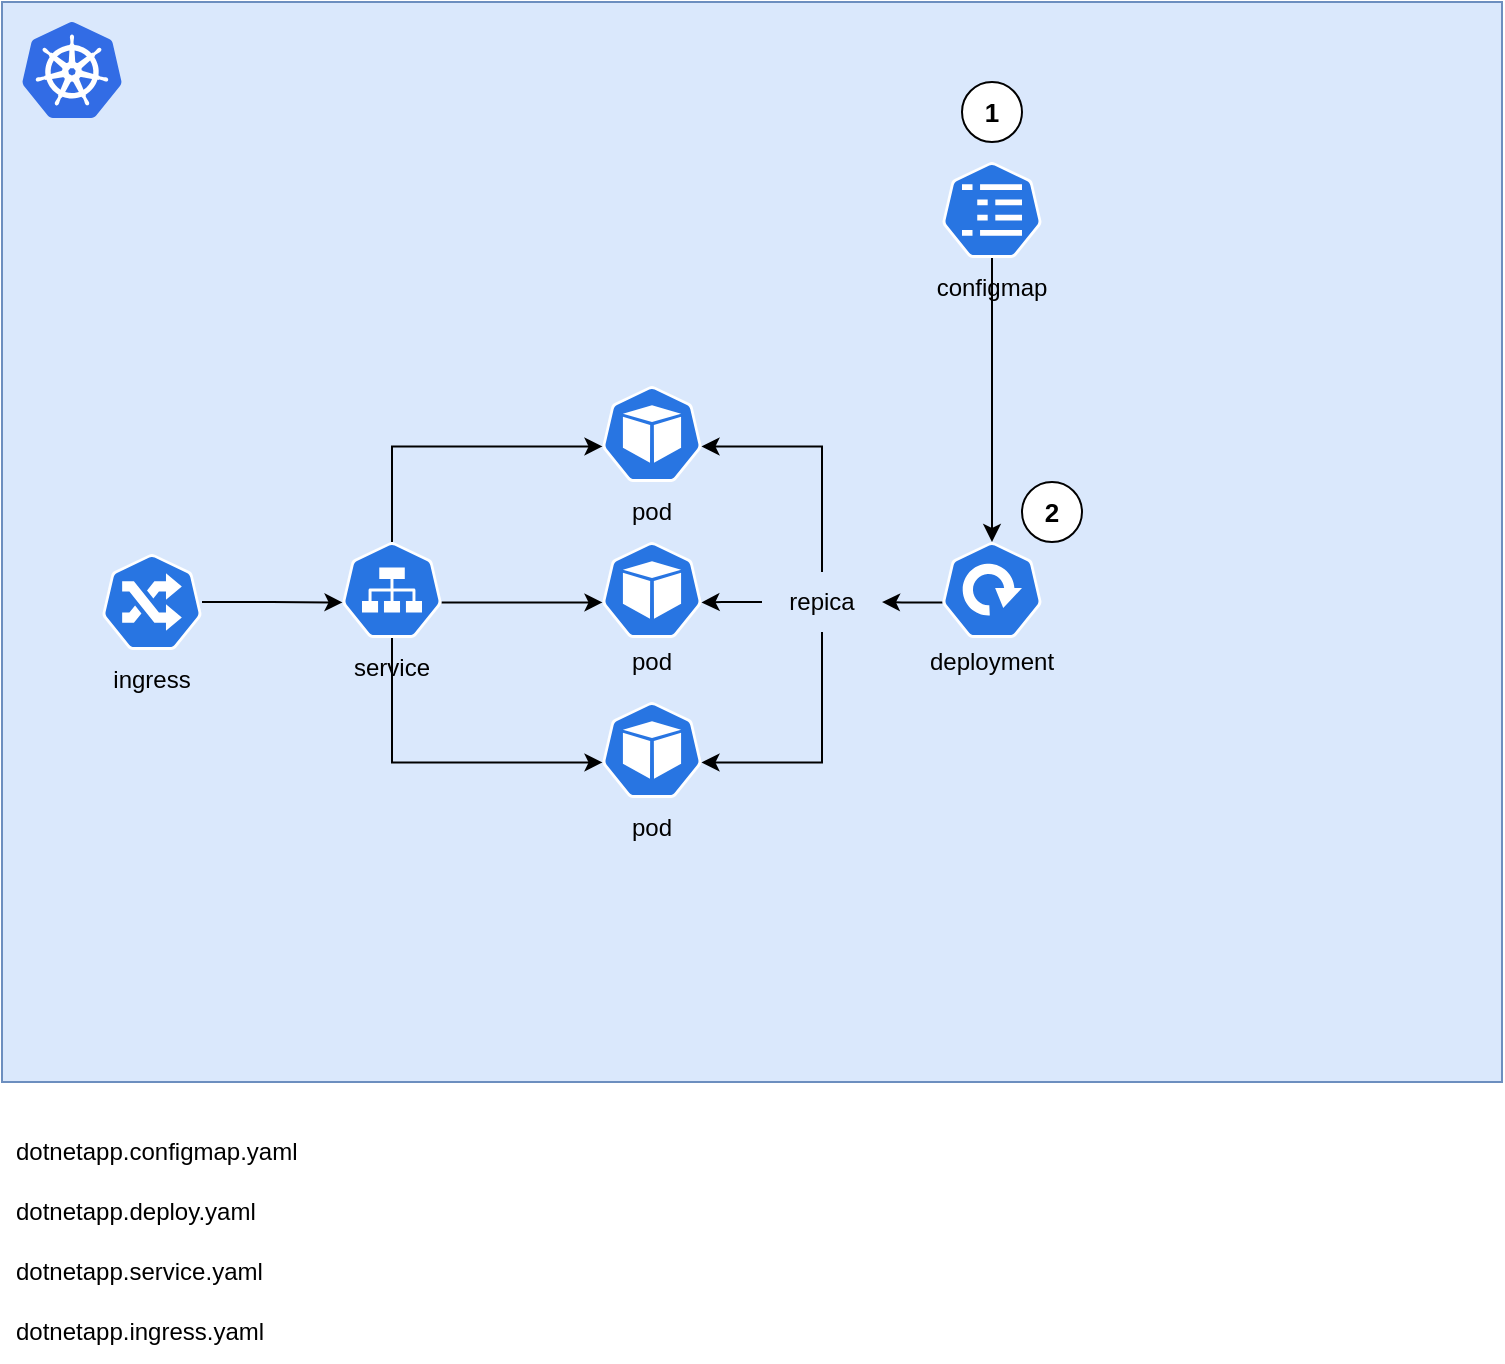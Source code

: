 <mxfile version="21.0.2" type="github">
  <diagram name="Page-1" id="ESKwlWflOJjkLpQTLM2p">
    <mxGraphModel dx="1434" dy="808" grid="1" gridSize="10" guides="1" tooltips="1" connect="1" arrows="1" fold="1" page="1" pageScale="1" pageWidth="827" pageHeight="1169" math="0" shadow="0">
      <root>
        <mxCell id="0" />
        <mxCell id="1" parent="0" />
        <mxCell id="Jg2JnqgivAytyahi90kR-3" value="" style="rounded=0;whiteSpace=wrap;html=1;fillColor=#dae8fc;strokeColor=#6c8ebf;" vertex="1" parent="1">
          <mxGeometry x="40" y="40" width="750" height="540" as="geometry" />
        </mxCell>
        <mxCell id="Jg2JnqgivAytyahi90kR-2" value="" style="sketch=0;aspect=fixed;html=1;points=[];align=center;image;fontSize=12;image=img/lib/mscae/Kubernetes.svg;" vertex="1" parent="1">
          <mxGeometry x="50" y="50" width="50" height="48" as="geometry" />
        </mxCell>
        <mxCell id="Jg2JnqgivAytyahi90kR-13" style="edgeStyle=orthogonalEdgeStyle;rounded=0;orthogonalLoop=1;jettySize=auto;html=1;exitX=0.005;exitY=0.63;exitDx=0;exitDy=0;exitPerimeter=0;" edge="1" parent="1" source="Jg2JnqgivAytyahi90kR-4" target="Jg2JnqgivAytyahi90kR-9">
          <mxGeometry relative="1" as="geometry" />
        </mxCell>
        <mxCell id="Jg2JnqgivAytyahi90kR-4" value="" style="sketch=0;html=1;dashed=0;whitespace=wrap;fillColor=#2875E2;strokeColor=#ffffff;points=[[0.005,0.63,0],[0.1,0.2,0],[0.9,0.2,0],[0.5,0,0],[0.995,0.63,0],[0.72,0.99,0],[0.5,1,0],[0.28,0.99,0]];verticalLabelPosition=bottom;align=center;verticalAlign=top;shape=mxgraph.kubernetes.icon;prIcon=deploy" vertex="1" parent="1">
          <mxGeometry x="510" y="310" width="50" height="48" as="geometry" />
        </mxCell>
        <mxCell id="Jg2JnqgivAytyahi90kR-5" value="" style="sketch=0;html=1;dashed=0;whitespace=wrap;fillColor=#2875E2;strokeColor=#ffffff;points=[[0.005,0.63,0],[0.1,0.2,0],[0.9,0.2,0],[0.5,0,0],[0.995,0.63,0],[0.72,0.99,0],[0.5,1,0],[0.28,0.99,0]];verticalLabelPosition=bottom;align=center;verticalAlign=top;shape=mxgraph.kubernetes.icon;prIcon=pod" vertex="1" parent="1">
          <mxGeometry x="340" y="232" width="50" height="48" as="geometry" />
        </mxCell>
        <mxCell id="Jg2JnqgivAytyahi90kR-6" value="" style="sketch=0;html=1;dashed=0;whitespace=wrap;fillColor=#2875E2;strokeColor=#ffffff;points=[[0.005,0.63,0],[0.1,0.2,0],[0.9,0.2,0],[0.5,0,0],[0.995,0.63,0],[0.72,0.99,0],[0.5,1,0],[0.28,0.99,0]];verticalLabelPosition=bottom;align=center;verticalAlign=top;shape=mxgraph.kubernetes.icon;prIcon=pod" vertex="1" parent="1">
          <mxGeometry x="340" y="310" width="50" height="48" as="geometry" />
        </mxCell>
        <mxCell id="Jg2JnqgivAytyahi90kR-7" value="" style="sketch=0;html=1;dashed=0;whitespace=wrap;fillColor=#2875E2;strokeColor=#ffffff;points=[[0.005,0.63,0],[0.1,0.2,0],[0.9,0.2,0],[0.5,0,0],[0.995,0.63,0],[0.72,0.99,0],[0.5,1,0],[0.28,0.99,0]];verticalLabelPosition=bottom;align=center;verticalAlign=top;shape=mxgraph.kubernetes.icon;prIcon=pod" vertex="1" parent="1">
          <mxGeometry x="340" y="390" width="50" height="48" as="geometry" />
        </mxCell>
        <mxCell id="Jg2JnqgivAytyahi90kR-14" style="edgeStyle=orthogonalEdgeStyle;rounded=0;orthogonalLoop=1;jettySize=auto;html=1;entryX=0.995;entryY=0.63;entryDx=0;entryDy=0;entryPerimeter=0;" edge="1" parent="1" source="Jg2JnqgivAytyahi90kR-9" target="Jg2JnqgivAytyahi90kR-6">
          <mxGeometry relative="1" as="geometry" />
        </mxCell>
        <mxCell id="Jg2JnqgivAytyahi90kR-15" style="edgeStyle=orthogonalEdgeStyle;rounded=0;orthogonalLoop=1;jettySize=auto;html=1;exitX=0.5;exitY=0;exitDx=0;exitDy=0;entryX=0.995;entryY=0.63;entryDx=0;entryDy=0;entryPerimeter=0;" edge="1" parent="1" source="Jg2JnqgivAytyahi90kR-9" target="Jg2JnqgivAytyahi90kR-5">
          <mxGeometry relative="1" as="geometry" />
        </mxCell>
        <mxCell id="Jg2JnqgivAytyahi90kR-16" style="edgeStyle=orthogonalEdgeStyle;rounded=0;orthogonalLoop=1;jettySize=auto;html=1;exitX=0.5;exitY=1;exitDx=0;exitDy=0;entryX=0.995;entryY=0.63;entryDx=0;entryDy=0;entryPerimeter=0;" edge="1" parent="1" source="Jg2JnqgivAytyahi90kR-9" target="Jg2JnqgivAytyahi90kR-7">
          <mxGeometry relative="1" as="geometry" />
        </mxCell>
        <mxCell id="Jg2JnqgivAytyahi90kR-9" value="repica" style="text;html=1;strokeColor=none;fillColor=none;align=center;verticalAlign=middle;whiteSpace=wrap;rounded=0;" vertex="1" parent="1">
          <mxGeometry x="420" y="325" width="60" height="30" as="geometry" />
        </mxCell>
        <mxCell id="Jg2JnqgivAytyahi90kR-10" value="configmap" style="text;html=1;strokeColor=none;fillColor=none;align=center;verticalAlign=middle;whiteSpace=wrap;rounded=0;" vertex="1" parent="1">
          <mxGeometry x="505" y="168" width="60" height="30" as="geometry" />
        </mxCell>
        <mxCell id="Jg2JnqgivAytyahi90kR-12" style="edgeStyle=orthogonalEdgeStyle;rounded=0;orthogonalLoop=1;jettySize=auto;html=1;exitX=0.5;exitY=1;exitDx=0;exitDy=0;exitPerimeter=0;entryX=0.5;entryY=0;entryDx=0;entryDy=0;entryPerimeter=0;" edge="1" parent="1" source="Jg2JnqgivAytyahi90kR-11" target="Jg2JnqgivAytyahi90kR-4">
          <mxGeometry relative="1" as="geometry" />
        </mxCell>
        <mxCell id="Jg2JnqgivAytyahi90kR-11" value="" style="sketch=0;html=1;dashed=0;whitespace=wrap;fillColor=#2875E2;strokeColor=#ffffff;points=[[0.005,0.63,0],[0.1,0.2,0],[0.9,0.2,0],[0.5,0,0],[0.995,0.63,0],[0.72,0.99,0],[0.5,1,0],[0.28,0.99,0]];verticalLabelPosition=bottom;align=center;verticalAlign=top;shape=mxgraph.kubernetes.icon;prIcon=cm" vertex="1" parent="1">
          <mxGeometry x="510" y="120" width="50" height="48" as="geometry" />
        </mxCell>
        <mxCell id="Jg2JnqgivAytyahi90kR-17" value="1" style="ellipse;whiteSpace=wrap;html=1;aspect=fixed;fontSize=13;fontStyle=1" vertex="1" parent="1">
          <mxGeometry x="520" y="80" width="30" height="30" as="geometry" />
        </mxCell>
        <mxCell id="Jg2JnqgivAytyahi90kR-18" value="deployment" style="text;html=1;strokeColor=none;fillColor=none;align=center;verticalAlign=middle;whiteSpace=wrap;rounded=0;" vertex="1" parent="1">
          <mxGeometry x="505" y="355" width="60" height="30" as="geometry" />
        </mxCell>
        <mxCell id="Jg2JnqgivAytyahi90kR-19" value="pod" style="text;html=1;strokeColor=none;fillColor=none;align=center;verticalAlign=middle;whiteSpace=wrap;rounded=0;" vertex="1" parent="1">
          <mxGeometry x="335" y="280" width="60" height="30" as="geometry" />
        </mxCell>
        <mxCell id="Jg2JnqgivAytyahi90kR-20" value="pod" style="text;html=1;strokeColor=none;fillColor=none;align=center;verticalAlign=middle;whiteSpace=wrap;rounded=0;" vertex="1" parent="1">
          <mxGeometry x="335" y="355" width="60" height="30" as="geometry" />
        </mxCell>
        <mxCell id="Jg2JnqgivAytyahi90kR-21" value="pod" style="text;html=1;strokeColor=none;fillColor=none;align=center;verticalAlign=middle;whiteSpace=wrap;rounded=0;" vertex="1" parent="1">
          <mxGeometry x="335" y="438" width="60" height="30" as="geometry" />
        </mxCell>
        <mxCell id="Jg2JnqgivAytyahi90kR-22" value="2" style="ellipse;whiteSpace=wrap;html=1;aspect=fixed;fontSize=13;fontStyle=1" vertex="1" parent="1">
          <mxGeometry x="550" y="280" width="30" height="30" as="geometry" />
        </mxCell>
        <mxCell id="Jg2JnqgivAytyahi90kR-25" style="edgeStyle=orthogonalEdgeStyle;rounded=0;orthogonalLoop=1;jettySize=auto;html=1;exitX=0.5;exitY=0;exitDx=0;exitDy=0;exitPerimeter=0;entryX=0.005;entryY=0.63;entryDx=0;entryDy=0;entryPerimeter=0;" edge="1" parent="1" source="Jg2JnqgivAytyahi90kR-23" target="Jg2JnqgivAytyahi90kR-5">
          <mxGeometry relative="1" as="geometry" />
        </mxCell>
        <mxCell id="Jg2JnqgivAytyahi90kR-27" style="edgeStyle=orthogonalEdgeStyle;rounded=0;orthogonalLoop=1;jettySize=auto;html=1;exitX=0.995;exitY=0.63;exitDx=0;exitDy=0;exitPerimeter=0;entryX=0.005;entryY=0.63;entryDx=0;entryDy=0;entryPerimeter=0;" edge="1" parent="1" source="Jg2JnqgivAytyahi90kR-23" target="Jg2JnqgivAytyahi90kR-6">
          <mxGeometry relative="1" as="geometry" />
        </mxCell>
        <mxCell id="Jg2JnqgivAytyahi90kR-23" value="" style="sketch=0;html=1;dashed=0;whitespace=wrap;fillColor=#2875E2;strokeColor=#ffffff;points=[[0.005,0.63,0],[0.1,0.2,0],[0.9,0.2,0],[0.5,0,0],[0.995,0.63,0],[0.72,0.99,0],[0.5,1,0],[0.28,0.99,0]];verticalLabelPosition=bottom;align=center;verticalAlign=top;shape=mxgraph.kubernetes.icon;prIcon=svc" vertex="1" parent="1">
          <mxGeometry x="210" y="310" width="50" height="48" as="geometry" />
        </mxCell>
        <mxCell id="Jg2JnqgivAytyahi90kR-26" style="edgeStyle=orthogonalEdgeStyle;rounded=0;orthogonalLoop=1;jettySize=auto;html=1;exitX=0.5;exitY=0;exitDx=0;exitDy=0;entryX=0.005;entryY=0.63;entryDx=0;entryDy=0;entryPerimeter=0;" edge="1" parent="1" source="Jg2JnqgivAytyahi90kR-24" target="Jg2JnqgivAytyahi90kR-7">
          <mxGeometry relative="1" as="geometry">
            <Array as="points">
              <mxPoint x="235" y="420" />
            </Array>
          </mxGeometry>
        </mxCell>
        <mxCell id="Jg2JnqgivAytyahi90kR-24" value="service" style="text;html=1;strokeColor=none;fillColor=none;align=center;verticalAlign=middle;whiteSpace=wrap;rounded=0;" vertex="1" parent="1">
          <mxGeometry x="205" y="358" width="60" height="30" as="geometry" />
        </mxCell>
        <mxCell id="Jg2JnqgivAytyahi90kR-29" style="edgeStyle=orthogonalEdgeStyle;rounded=0;orthogonalLoop=1;jettySize=auto;html=1;entryX=0.005;entryY=0.63;entryDx=0;entryDy=0;entryPerimeter=0;" edge="1" parent="1" source="Jg2JnqgivAytyahi90kR-28" target="Jg2JnqgivAytyahi90kR-23">
          <mxGeometry relative="1" as="geometry" />
        </mxCell>
        <mxCell id="Jg2JnqgivAytyahi90kR-28" value="" style="sketch=0;html=1;dashed=0;whitespace=wrap;fillColor=#2875E2;strokeColor=#ffffff;points=[[0.005,0.63,0],[0.1,0.2,0],[0.9,0.2,0],[0.5,0,0],[0.995,0.63,0],[0.72,0.99,0],[0.5,1,0],[0.28,0.99,0]];verticalLabelPosition=bottom;align=center;verticalAlign=top;shape=mxgraph.kubernetes.icon;prIcon=ing" vertex="1" parent="1">
          <mxGeometry x="90" y="316" width="50" height="48" as="geometry" />
        </mxCell>
        <mxCell id="Jg2JnqgivAytyahi90kR-30" value="dotnetapp.deploy.yaml" style="text;html=1;strokeColor=none;fillColor=none;align=left;verticalAlign=middle;whiteSpace=wrap;rounded=0;" vertex="1" parent="1">
          <mxGeometry x="45" y="630" width="60" height="30" as="geometry" />
        </mxCell>
        <mxCell id="Jg2JnqgivAytyahi90kR-31" value="dotnetapp.configmap.yaml" style="text;html=1;strokeColor=none;fillColor=none;align=left;verticalAlign=middle;whiteSpace=wrap;rounded=0;" vertex="1" parent="1">
          <mxGeometry x="45" y="600" width="60" height="30" as="geometry" />
        </mxCell>
        <mxCell id="Jg2JnqgivAytyahi90kR-32" value="dotnetapp.service.yaml" style="text;html=1;strokeColor=none;fillColor=none;align=left;verticalAlign=middle;whiteSpace=wrap;rounded=0;" vertex="1" parent="1">
          <mxGeometry x="45" y="660" width="60" height="30" as="geometry" />
        </mxCell>
        <mxCell id="Jg2JnqgivAytyahi90kR-33" value="dotnetapp.ingress.yaml" style="text;html=1;strokeColor=none;fillColor=none;align=left;verticalAlign=middle;whiteSpace=wrap;rounded=0;" vertex="1" parent="1">
          <mxGeometry x="45" y="690" width="60" height="30" as="geometry" />
        </mxCell>
        <mxCell id="Jg2JnqgivAytyahi90kR-37" value="ingress" style="text;html=1;strokeColor=none;fillColor=none;align=center;verticalAlign=middle;whiteSpace=wrap;rounded=0;" vertex="1" parent="1">
          <mxGeometry x="85" y="364" width="60" height="30" as="geometry" />
        </mxCell>
      </root>
    </mxGraphModel>
  </diagram>
</mxfile>
